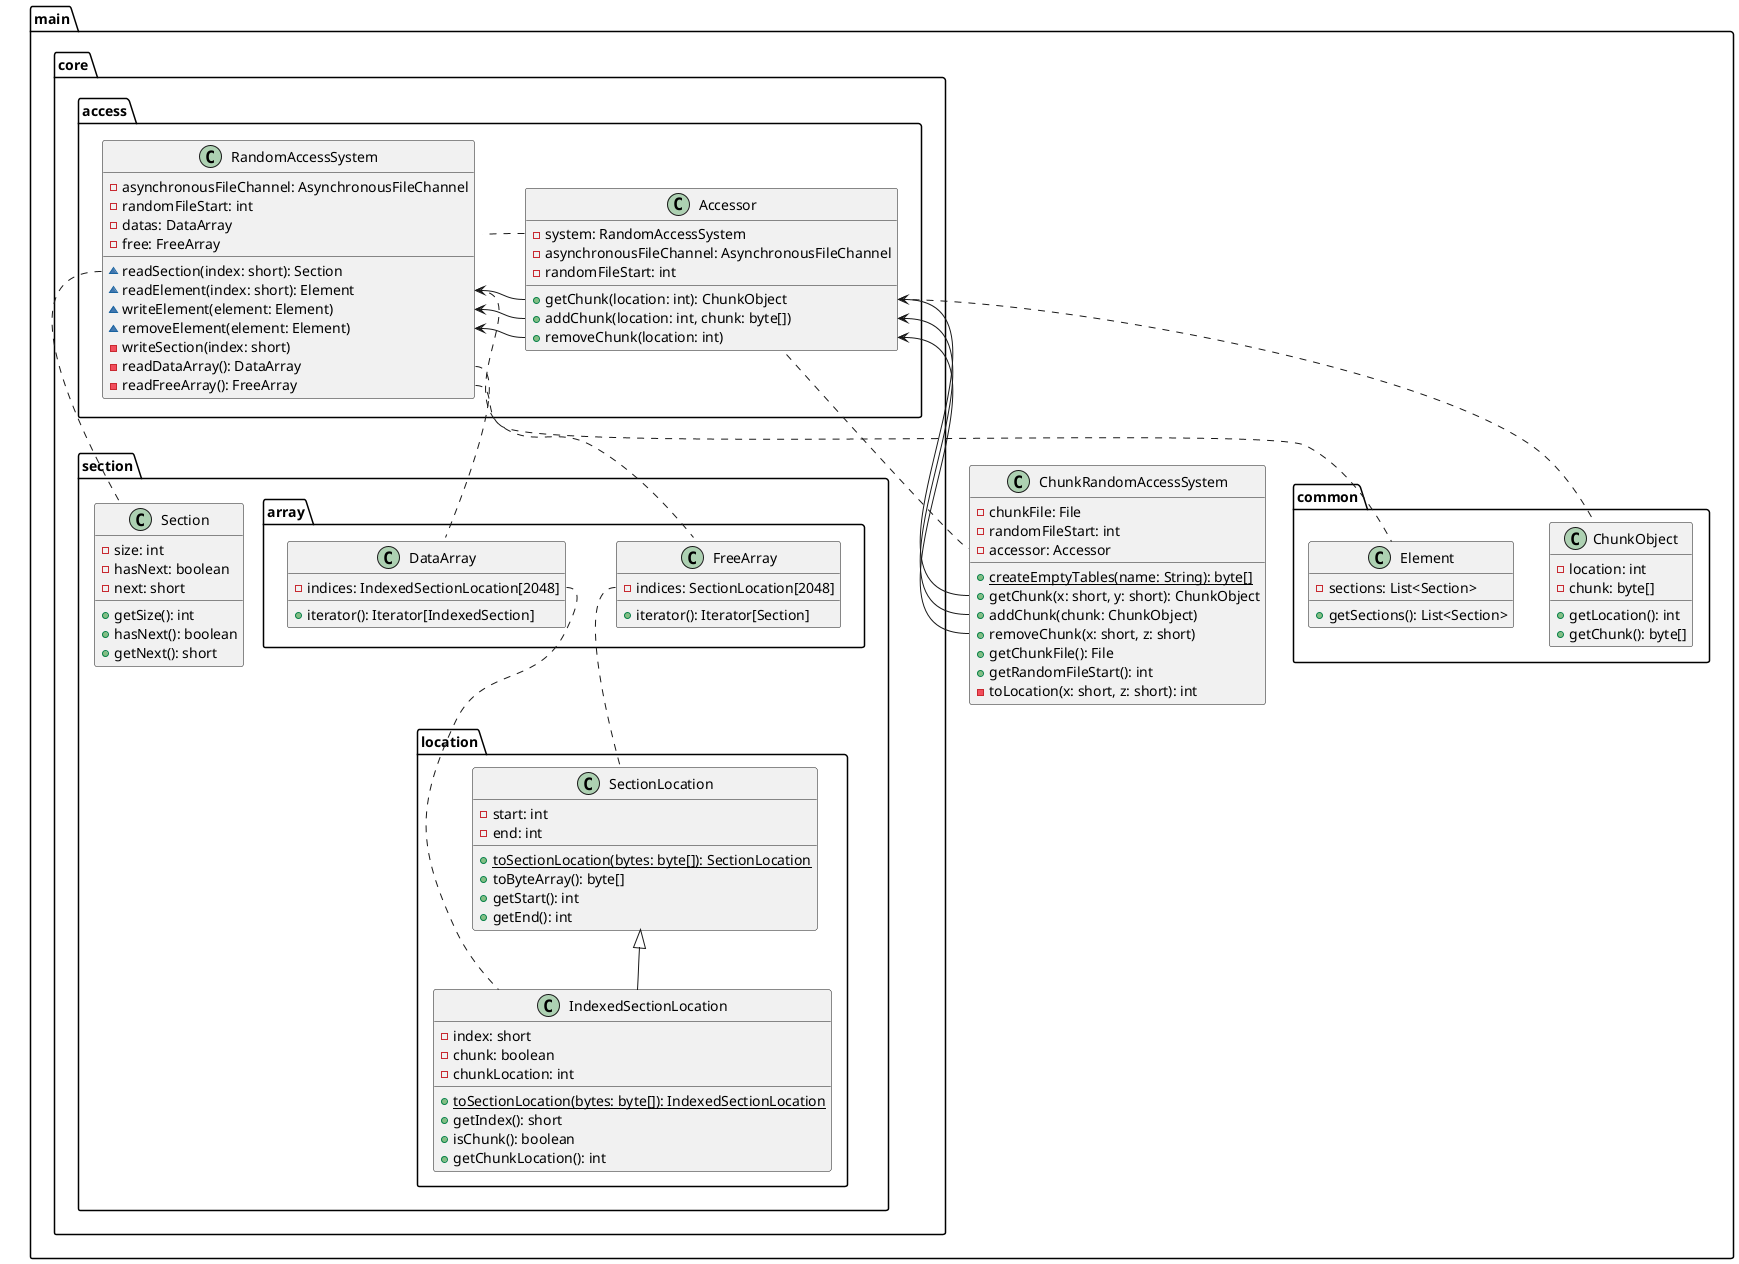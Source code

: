 @startuml

package main {
    package common {
        class ChunkObject {
            -location: int
            -chunk: byte[]

            +getLocation(): int
            +getChunk(): byte[]
        }

        class Element {
            -sections: List<Section>

            +getSections(): List<Section>
        }
    }
    package core {
        package section {
            package array {
                class DataArray {
                    -indices: IndexedSectionLocation[2048]

                    +iterator(): Iterator[IndexedSection]
                }

                class FreeArray {
                    -indices: SectionLocation[2048]

                    +iterator(): Iterator[Section]
                }
            }
            class Section {
                -size: int
                -hasNext: boolean
                -next: short

                +getSize(): int
                +hasNext(): boolean
                +getNext(): short
            }
            package location {
                class SectionLocation {
                    -start: int
                    -end: int

                    {static} +toSectionLocation(bytes: byte[]): SectionLocation
                    +toByteArray(): byte[]
                    +getStart(): int
                    +getEnd(): int
                }

                class IndexedSectionLocation {
                    -index: short
                    -chunk: boolean
                    -chunkLocation: int

                    {static} +toSectionLocation(bytes: byte[]): IndexedSectionLocation
                    +getIndex(): short
                    +isChunk(): boolean
                    +getChunkLocation(): int
                }

                IndexedSectionLocation -up-|> SectionLocation
            }
            FreeArray::indices .down. SectionLocation
            DataArray::indices .down. IndexedSectionLocation
        }
        package access {
            class RandomAccessSystem {
                -asynchronousFileChannel: AsynchronousFileChannel
                -randomFileStart: int
                -datas: DataArray
                -free: FreeArray

                ~readSection(index: short): Section
                ~readElement(index: short): Element
                ~writeElement(element: Element)
                ~removeElement(element: Element)
                -writeSection(index: short)
                -readDataArray(): DataArray
                -readFreeArray(): FreeArray
            }
            class Accessor {
                -system: RandomAccessSystem
                -asynchronousFileChannel: AsynchronousFileChannel
                -randomFileStart: int

                +getChunk(location: int): ChunkObject
                +addChunk(location: int, chunk: byte[])
                +removeChunk(location: int)
            }
            Accessor::getChunk .. ChunkObject
            Accessor::getChunk --> RandomAccessSystem::readElement
            Accessor::system .. RandomAccessSystem
            Accessor::removeChunk -> RandomAccessSystem::removeElement
            Accessor::addChunk -> RandomAccessSystem::writeElement
            RandomAccessSystem::readSection .. Section
            RandomAccessSystem::readElement .. Element
            RandomAccessSystem::readDataArray .. DataArray
            RandomAccessSystem::readFreeArray .. FreeArray
        }
    }
    class ChunkRandomAccessSystem {
        -chunkFile: File
        -randomFileStart: int
        -accessor: Accessor

        {static} +createEmptyTables(name: String): byte[]
        +getChunk(x: short, y: short): ChunkObject
        +addChunk(chunk: ChunkObject)
        +removeChunk(x: short, z: short)
        +getChunkFile(): File
        +getRandomFileStart(): int
        -toLocation(x: short, z: short): int
    }

    ChunkRandomAccessSystem::accessor .up. Accessor
    ChunkRandomAccessSystem::getChunk -up-> Accessor::getChunk
    ChunkRandomAccessSystem::addChunk --> Accessor::addChunk
    ChunkRandomAccessSystem::removeChunk --> Accessor::removeChunk
}
@enduml